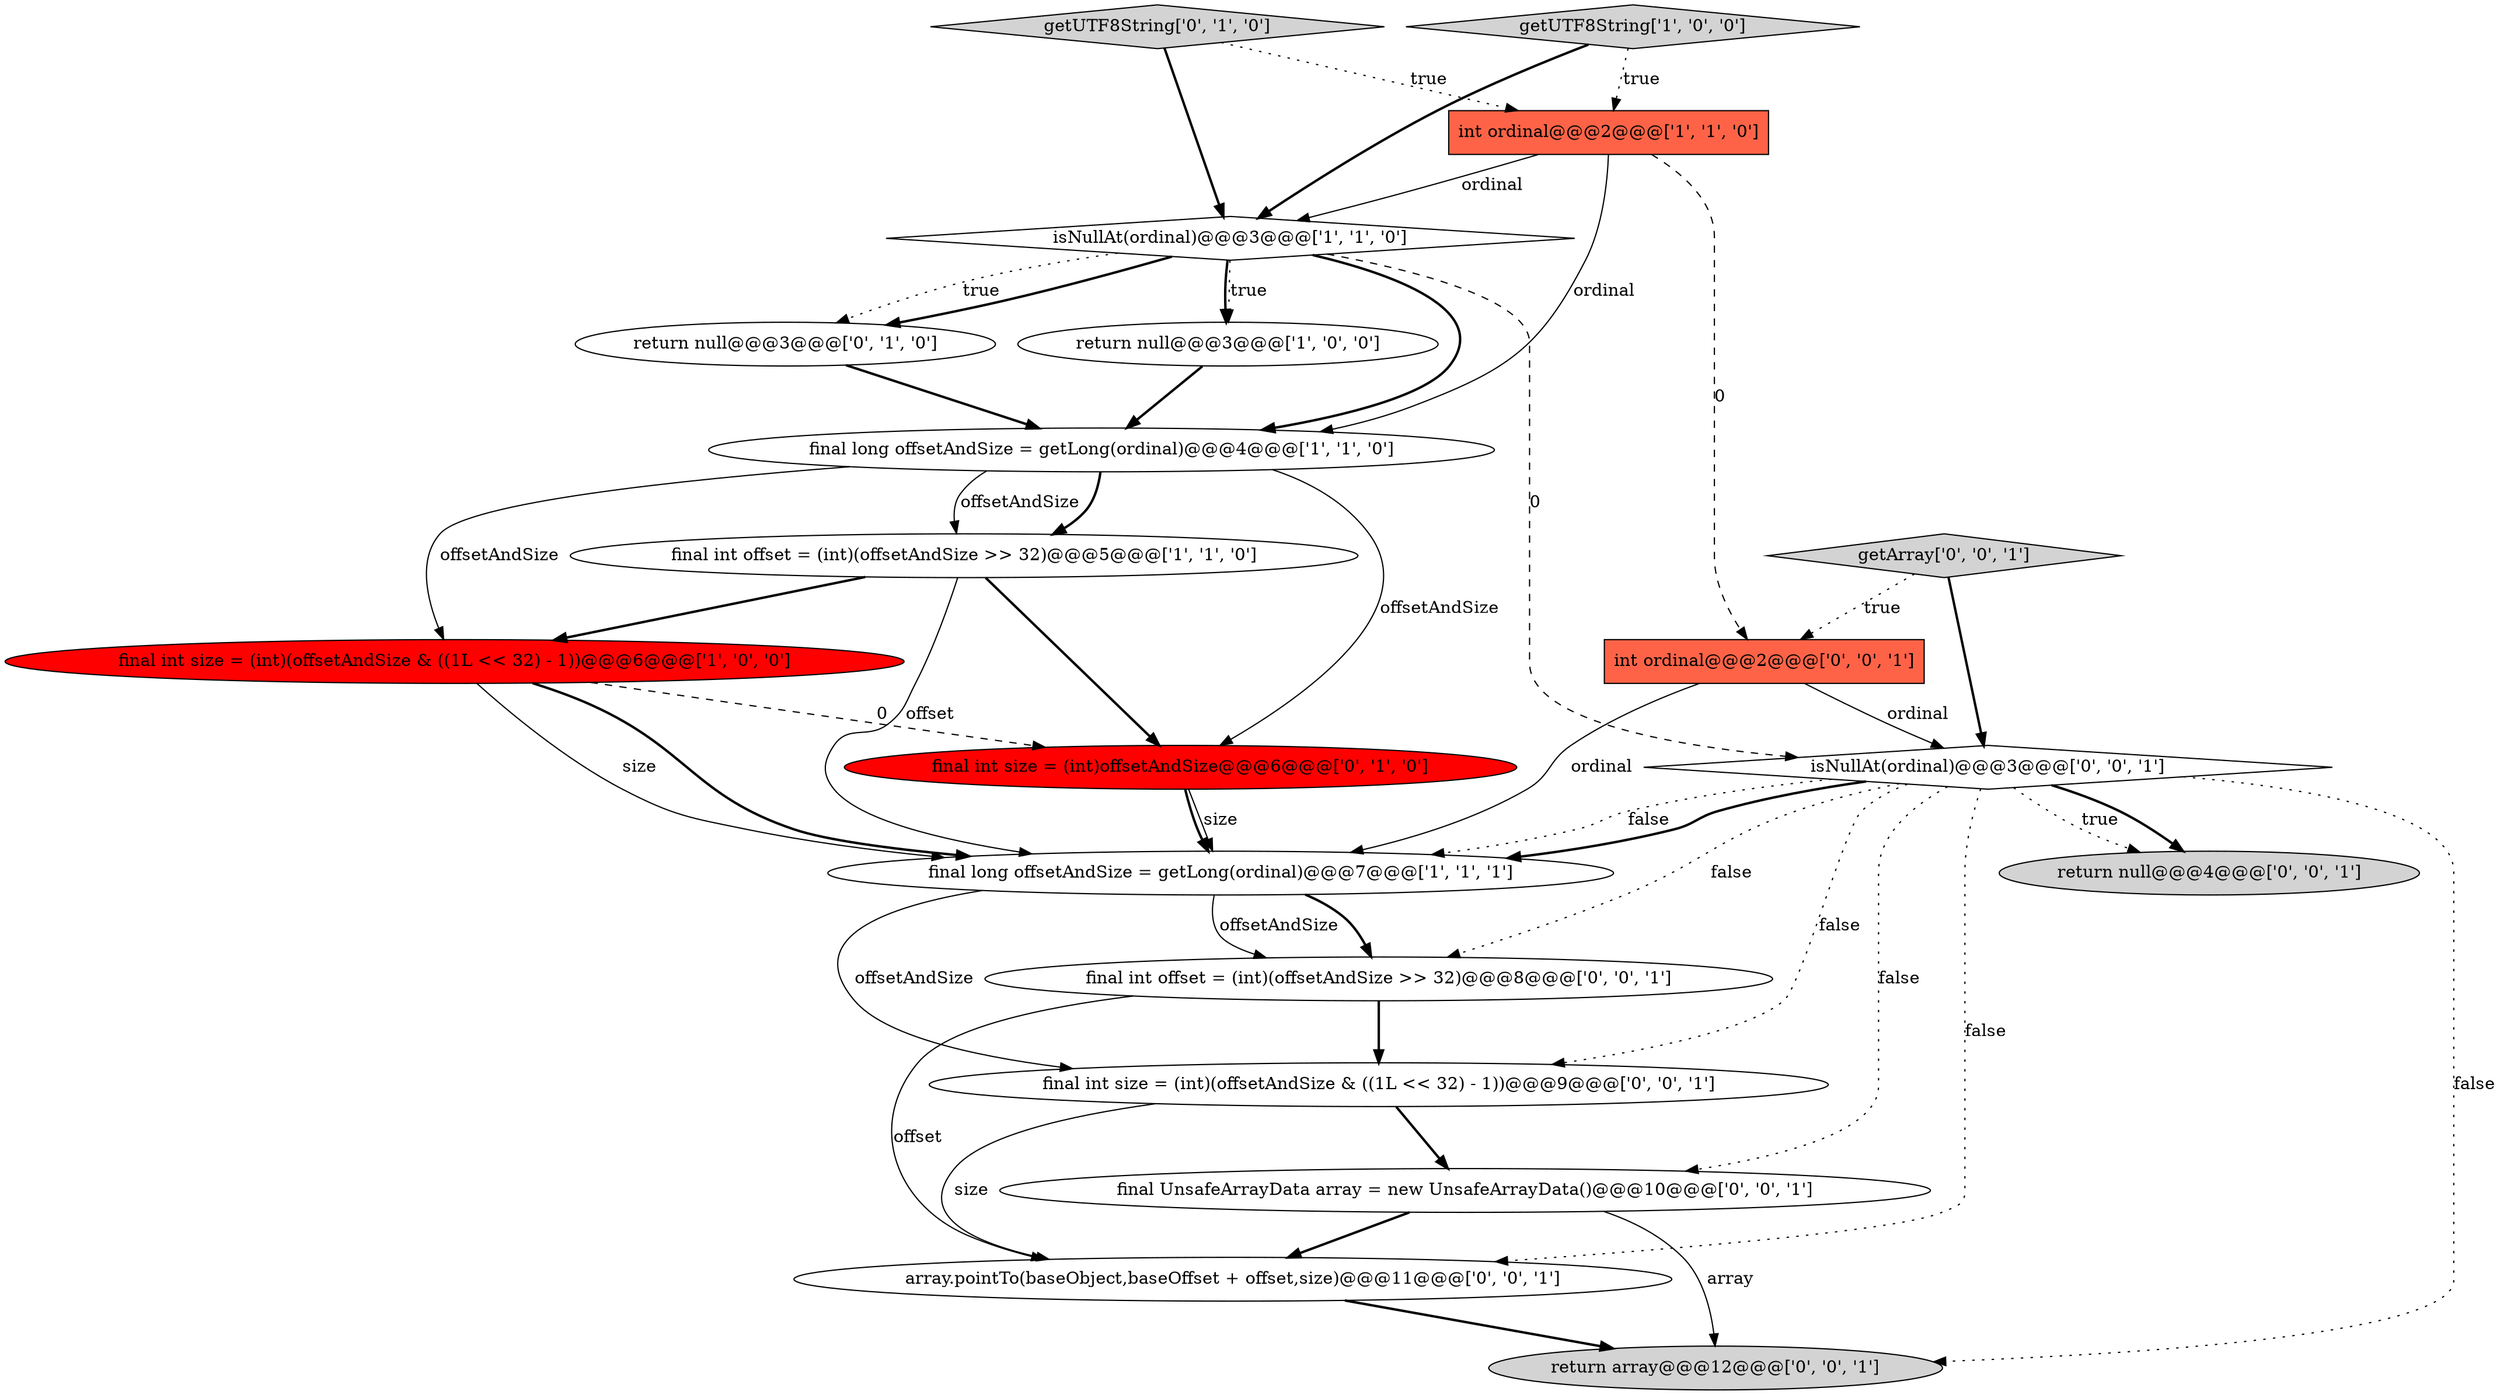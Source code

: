 digraph {
3 [style = filled, label = "int ordinal@@@2@@@['1', '1', '0']", fillcolor = tomato, shape = box image = "AAA0AAABBB1BBB"];
11 [style = filled, label = "int ordinal@@@2@@@['0', '0', '1']", fillcolor = tomato, shape = box image = "AAA0AAABBB3BBB"];
10 [style = filled, label = "final int size = (int)offsetAndSize@@@6@@@['0', '1', '0']", fillcolor = red, shape = ellipse image = "AAA1AAABBB2BBB"];
9 [style = filled, label = "getUTF8String['0', '1', '0']", fillcolor = lightgray, shape = diamond image = "AAA0AAABBB2BBB"];
6 [style = filled, label = "final int size = (int)(offsetAndSize & ((1L << 32) - 1))@@@6@@@['1', '0', '0']", fillcolor = red, shape = ellipse image = "AAA1AAABBB1BBB"];
8 [style = filled, label = "return null@@@3@@@['0', '1', '0']", fillcolor = white, shape = ellipse image = "AAA0AAABBB2BBB"];
13 [style = filled, label = "final UnsafeArrayData array = new UnsafeArrayData()@@@10@@@['0', '0', '1']", fillcolor = white, shape = ellipse image = "AAA0AAABBB3BBB"];
19 [style = filled, label = "return array@@@12@@@['0', '0', '1']", fillcolor = lightgray, shape = ellipse image = "AAA0AAABBB3BBB"];
15 [style = filled, label = "final int size = (int)(offsetAndSize & ((1L << 32) - 1))@@@9@@@['0', '0', '1']", fillcolor = white, shape = ellipse image = "AAA0AAABBB3BBB"];
5 [style = filled, label = "final long offsetAndSize = getLong(ordinal)@@@7@@@['1', '1', '1']", fillcolor = white, shape = ellipse image = "AAA0AAABBB1BBB"];
2 [style = filled, label = "getUTF8String['1', '0', '0']", fillcolor = lightgray, shape = diamond image = "AAA0AAABBB1BBB"];
12 [style = filled, label = "return null@@@4@@@['0', '0', '1']", fillcolor = lightgray, shape = ellipse image = "AAA0AAABBB3BBB"];
16 [style = filled, label = "isNullAt(ordinal)@@@3@@@['0', '0', '1']", fillcolor = white, shape = diamond image = "AAA0AAABBB3BBB"];
1 [style = filled, label = "isNullAt(ordinal)@@@3@@@['1', '1', '0']", fillcolor = white, shape = diamond image = "AAA0AAABBB1BBB"];
14 [style = filled, label = "getArray['0', '0', '1']", fillcolor = lightgray, shape = diamond image = "AAA0AAABBB3BBB"];
18 [style = filled, label = "array.pointTo(baseObject,baseOffset + offset,size)@@@11@@@['0', '0', '1']", fillcolor = white, shape = ellipse image = "AAA0AAABBB3BBB"];
0 [style = filled, label = "return null@@@3@@@['1', '0', '0']", fillcolor = white, shape = ellipse image = "AAA0AAABBB1BBB"];
7 [style = filled, label = "final long offsetAndSize = getLong(ordinal)@@@4@@@['1', '1', '0']", fillcolor = white, shape = ellipse image = "AAA0AAABBB1BBB"];
4 [style = filled, label = "final int offset = (int)(offsetAndSize >> 32)@@@5@@@['1', '1', '0']", fillcolor = white, shape = ellipse image = "AAA0AAABBB1BBB"];
17 [style = filled, label = "final int offset = (int)(offsetAndSize >> 32)@@@8@@@['0', '0', '1']", fillcolor = white, shape = ellipse image = "AAA0AAABBB3BBB"];
2->3 [style = dotted, label="true"];
14->16 [style = bold, label=""];
4->10 [style = bold, label=""];
10->5 [style = solid, label="size"];
3->1 [style = solid, label="ordinal"];
15->13 [style = bold, label=""];
16->12 [style = dotted, label="true"];
1->8 [style = bold, label=""];
16->19 [style = dotted, label="false"];
11->5 [style = solid, label="ordinal"];
4->6 [style = bold, label=""];
4->5 [style = solid, label="offset"];
16->15 [style = dotted, label="false"];
16->18 [style = dotted, label="false"];
2->1 [style = bold, label=""];
11->16 [style = solid, label="ordinal"];
18->19 [style = bold, label=""];
17->18 [style = solid, label="offset"];
1->0 [style = bold, label=""];
7->4 [style = bold, label=""];
3->7 [style = solid, label="ordinal"];
5->15 [style = solid, label="offsetAndSize"];
5->17 [style = bold, label=""];
1->7 [style = bold, label=""];
8->7 [style = bold, label=""];
6->10 [style = dashed, label="0"];
0->7 [style = bold, label=""];
6->5 [style = bold, label=""];
6->5 [style = solid, label="size"];
7->10 [style = solid, label="offsetAndSize"];
15->18 [style = solid, label="size"];
10->5 [style = bold, label=""];
16->13 [style = dotted, label="false"];
1->16 [style = dashed, label="0"];
1->8 [style = dotted, label="true"];
17->15 [style = bold, label=""];
16->5 [style = bold, label=""];
14->11 [style = dotted, label="true"];
5->17 [style = solid, label="offsetAndSize"];
1->0 [style = dotted, label="true"];
16->5 [style = dotted, label="false"];
13->19 [style = solid, label="array"];
9->1 [style = bold, label=""];
7->6 [style = solid, label="offsetAndSize"];
16->17 [style = dotted, label="false"];
16->12 [style = bold, label=""];
9->3 [style = dotted, label="true"];
3->11 [style = dashed, label="0"];
13->18 [style = bold, label=""];
7->4 [style = solid, label="offsetAndSize"];
}
